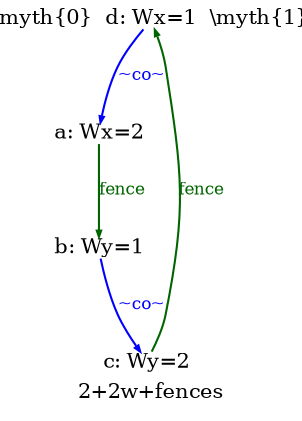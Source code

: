 /* Generated, do not edit, edit img/2+2w+lwfences.litmus instead */
/* Generated, do not edit, edit img/2+2w+lwfences.litmus instead */
digraph G {

splines=spline;

/* legend */
fontsize=10;
label="2+2w+fences";


/* the unlocked events */
proc0_label_node [shape=none, fontsize=10, label="\\myth{0}", pos="1.000000,0.588000!", fixedsize=true, width=0.455000, height=0.091875]
eiid0 [label="a: Wx=2", shape="none", fontsize=10, pos="1.000000,0.367500!", fixedsize="true", height="0.138889", width="0.486111"];
eiid1 [label="b: Wy=1", shape="none", fontsize=10, pos="1.000000,0.000000!", fixedsize="true", height="0.138889", width="0.486111"];
proc1_label_node [shape=none, fontsize=10, label="\\myth{1}", pos="1.700000,0.588000!", fixedsize=true, width=0.455000, height=0.091875]
eiid2 [label="c: Wy=2", shape="none", fontsize=10, pos="1.700000,0.367500!", fixedsize="true", height="0.138889", width="0.486111"];
eiid3 [label="d: Wx=1", shape="none", fontsize=10, pos="1.700000,0.000000!", fixedsize="true", height="0.138889", width="0.486111"];

/* the intra_causality_data edges */


/* the intra_causality_control edges */

/* the poi edges */
/* the rfmap edges */


/* The viewed-before edges */
eiid0 -> eiid1 [label="fence", color="darkgreen", fontcolor="darkgreen", fontsize=8, arrowsize="0.300000"];
eiid3 -> eiid2 [label="fence", color="darkgreen", fontcolor="darkgreen", fontsize=8, arrowsize="0.300000", dir="back"];
eiid1 -> eiid2 [label="~co~", fontsize=8, arrowsize="0.300000", color="blue", fontcolor="blue"];
eiid3 -> eiid0 [label="~co~", fontsize=8, arrowsize="0.300000", color="blue", fontcolor="blue"];
}
